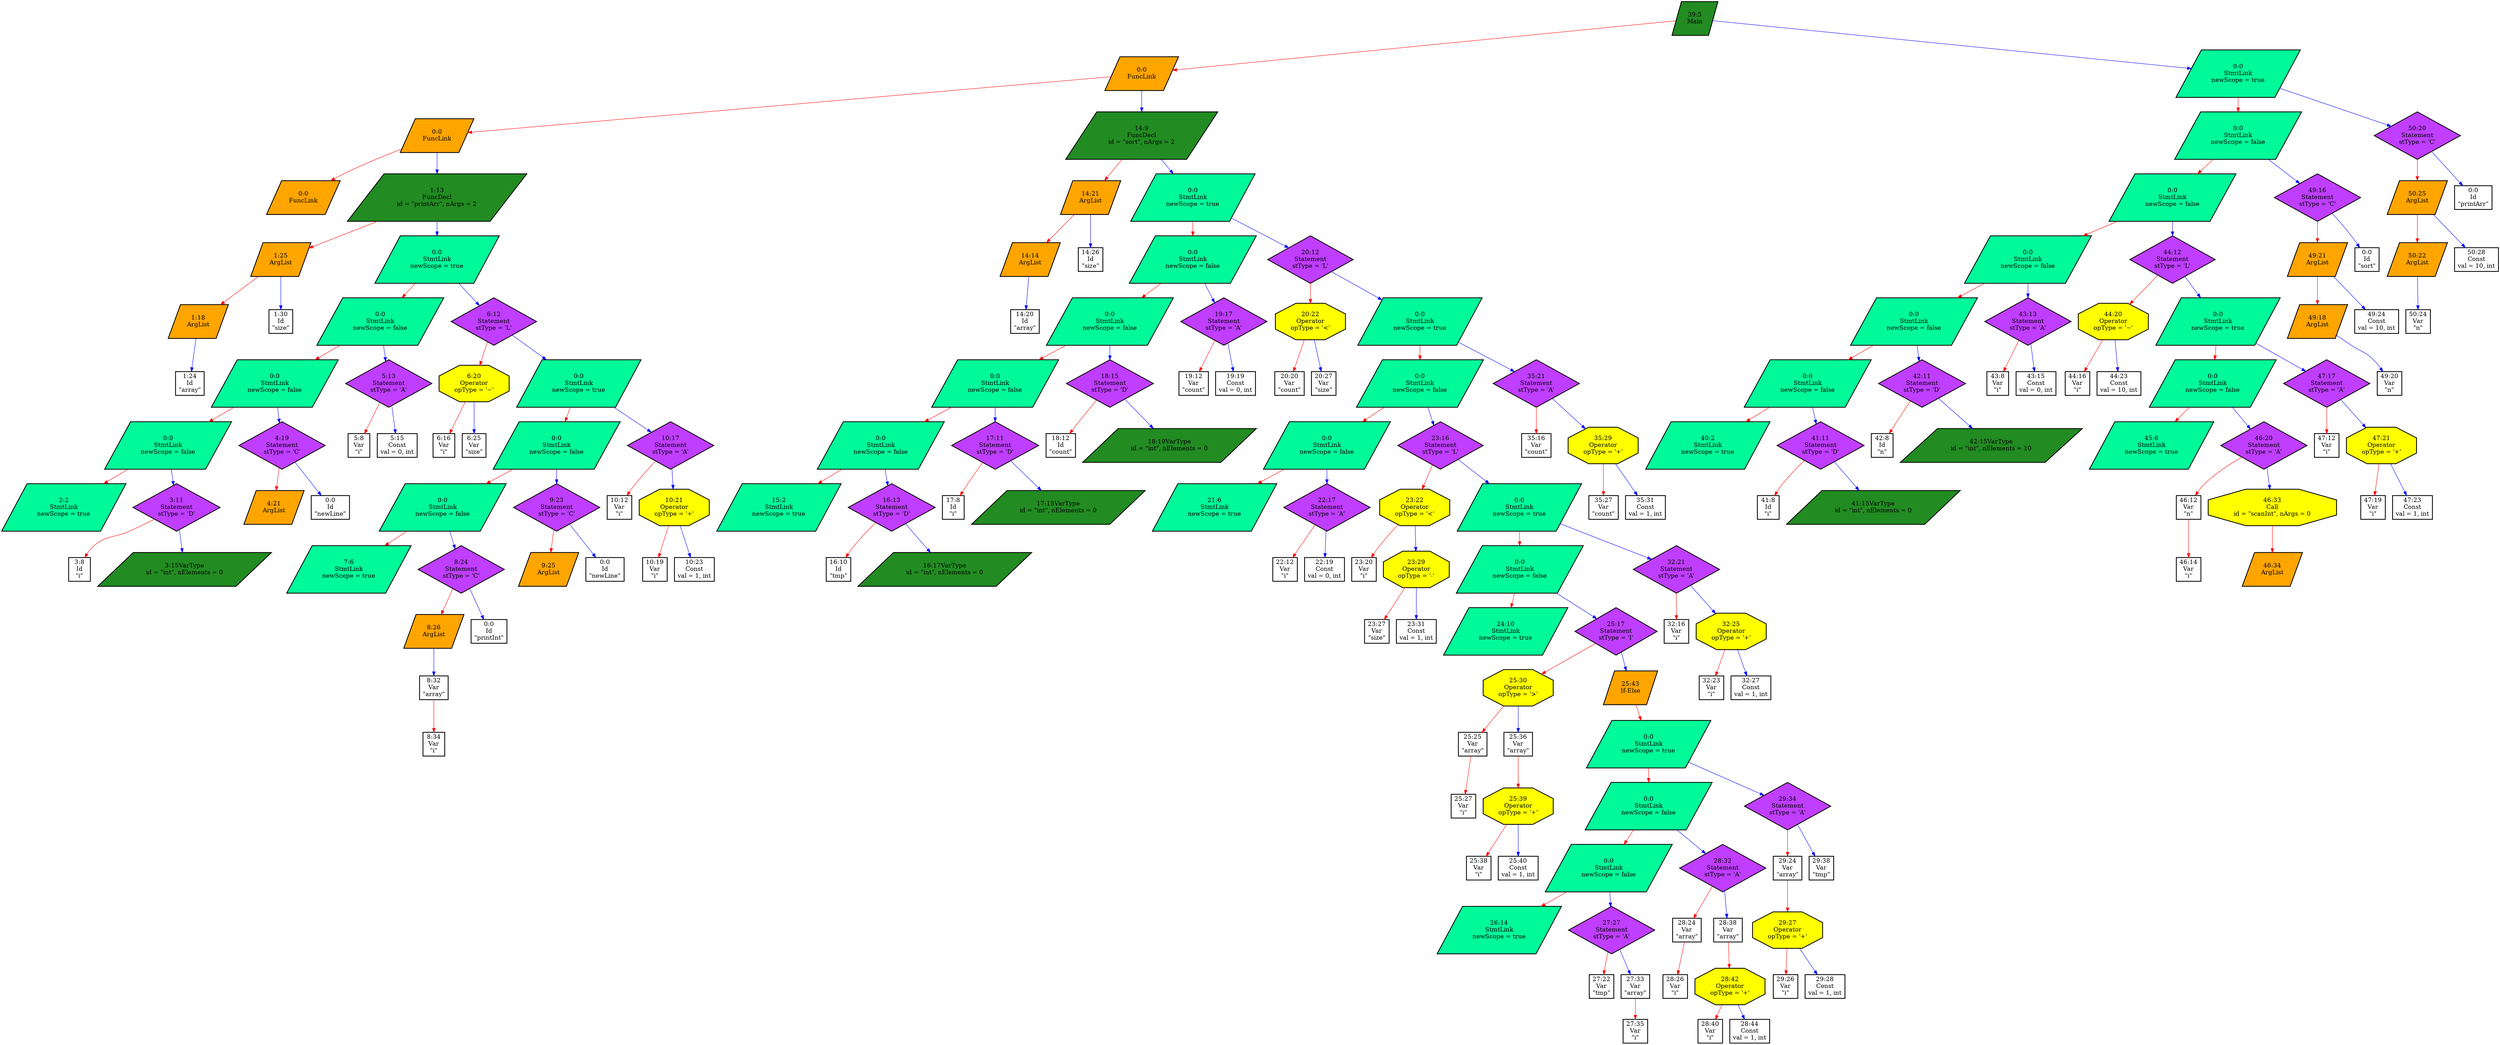 digraph
{
dpi = 300;
v0x556d9e7a5ba0[label = "39:5\nMain", shape = "parallelogram", fillcolor = "forestgreen", style = "filled, bold", fontsize = 15];
v0x556d9e7a5ba0->v0x556d9e7a3e50 [color = "red"]
v0x556d9e7a3e50[label = "0:0\nFuncLink", shape = "parallelogram", fillcolor = "orange", style = "filled, bold", fontsize = 15];
v0x556d9e7a3e50->v0x556d9e7a2080 [color = "red"]
v0x556d9e7a2080[label = "0:0\nFuncLink", shape = "parallelogram", fillcolor = "orange", style = "filled, bold", fontsize = 15];
v0x556d9e7a2080->v0x556d9e7a7070 [color = "red"]
v0x556d9e7a7070[label = "0:0\nFuncLink", shape = "parallelogram", fillcolor = "orange", style = "filled, bold", fontsize = 15];
v0x556d9e7a2080->v0x556d9e7a1570 [color = "blue"]
v0x556d9e7a1570[label = "1:13\nFuncDecl\nid = \"printArr\", nArgs = 2", shape = "parallelogram", style = "filled, bold", fillcolor = "forestgreen", fontsize = 15];
v0x556d9e7a1570->v0x556d9e7a16e0 [color = "red"]
v0x556d9e7a16e0[label = "1:25\nArgList", shape = "parallelogram", fillcolor = "orange", style = "filled, bold", fontsize = 15];
v0x556d9e7a16e0->v0x556d9e7a15f0 [color = "red"]
v0x556d9e7a15f0[label = "1:18\nArgList", shape = "parallelogram", fillcolor = "orange", style = "filled, bold", fontsize = 15];
v0x556d9e7a15f0->v0x556d9e7a1640 [color = "blue"]
v0x556d9e7a1640[label = "1:24\nId\n\"array\"", shape = "record", style = "bold", fontsize = 15]; 
v0x556d9e7a16e0->v0x556d9e7a1760 [color = "blue"]
v0x556d9e7a1760[label = "1:30\nId\n\"size\"", shape = "record", style = "bold", fontsize = 15]; 
v0x556d9e7a1570->v0x556d9e7a2900 [color = "blue"]
v0x556d9e7a2900[label = "0:0\nStmtLink\nnewScope = true", shape = "parallelogram", fillcolor = "mediumspringgreen", style = "filled, bold", fontsize = 15];
v0x556d9e7a2900->v0x556d9e7a1cc0 [color = "red"]
v0x556d9e7a1cc0[label = "0:0\nStmtLink\nnewScope = false", shape = "parallelogram", fillcolor = "mediumspringgreen", style = "filled, bold", fontsize = 15];
v0x556d9e7a1cc0->v0x556d9e7a7160 [color = "red"]
v0x556d9e7a7160[label = "0:0\nStmtLink\nnewScope = false", shape = "parallelogram", fillcolor = "mediumspringgreen", style = "filled, bold", fontsize = 15];
v0x556d9e7a7160->v0x556d9e7a70c0 [color = "red"]
v0x556d9e7a70c0[label = "0:0\nStmtLink\nnewScope = false", shape = "parallelogram", fillcolor = "mediumspringgreen", style = "filled, bold", fontsize = 15];
v0x556d9e7a70c0->v0x556d9e7a17b0 [color = "red"]
v0x556d9e7a17b0[label = "2:2\nStmtLink\nnewScope = true", shape = "parallelogram", fillcolor = "mediumspringgreen", style = "filled, bold", fontsize = 15];
v0x556d9e7a70c0->v0x556d9e7a1930 [color = "blue"]
v0x556d9e7a1930[label = "3:11\nStatement\nstType = 'D'", shape = "diamond", style = "filled, bold", fillcolor = "darkorchid1", fontsize = 15];
v0x556d9e7a1930->v0x556d9e7a18e0 [color = "red"]
v0x556d9e7a18e0[label = "3:8\nId\n\"i\"", shape = "record", style = "bold", fontsize = 15]; 
v0x556d9e7a1930->v0x556d9e7a1980 [color = "blue"]
v0x556d9e7a1980[label = "3:15\VarType\nid = \"int\", nElements = 0", shape = "parallelogram", style = "filled, bold", fillcolor = "forestgreen", fontsize = 15];
v0x556d9e7a7160->v0x556d9e7a1ac0 [color = "blue"]
v0x556d9e7a1ac0[label = "4:19\nStatement\nstType = 'C'", shape = "diamond", style = "filled, bold", fillcolor = "darkorchid1", fontsize = 15];
v0x556d9e7a1ac0->v0x556d9e7a1b10 [color = "red"]
v0x556d9e7a1b10[label = "4:21\nArgList", shape = "parallelogram", fillcolor = "orange", style = "filled, bold", fontsize = 15];
v0x556d9e7a1ac0->v0x556d9e7a7110 [color = "blue"]
v0x556d9e7a7110[label = "0:0\nId\n\"newLine\"", shape = "record", style = "bold", fontsize = 15]; 
v0x556d9e7a1cc0->v0x556d9e7a1d60 [color = "blue"]
v0x556d9e7a1d60[label = "5:13\nStatement\nstType = 'A'", shape = "diamond", style = "filled, bold", fillcolor = "darkorchid1", fontsize = 15];
v0x556d9e7a1d60->v0x556d9e7a1d10 [color = "red"]
v0x556d9e7a1d10[label = "5:8\nVar\n\"i\"", shape = "record", style = "bold", fontsize = 15]; 
v0x556d9e7a1d60->v0x556d9e7a1db0 [color = "blue"]
v0x556d9e7a1db0[label = "5:15\nConst\nval = 0, int", shape = "record", style = "bold", fontsize = 15];
v0x556d9e7a2900->v0x556d9e7a1e50 [color = "blue"]
v0x556d9e7a1e50[label = "6:12\nStatement\nstType = 'L'", shape = "diamond", style = "filled, bold", fillcolor = "darkorchid1", fontsize = 15];
v0x556d9e7a1e50->v0x556d9e7a1f40 [color = "red"]
v0x556d9e7a1f40[label = "6:20\nOperator\nopType = '~'", shape = "octagon", style = "filled, bold", fillcolor = "yellow", fontsize = 15];
v0x556d9e7a1f40->v0x556d9e7a1ef0 [color = "red"]
v0x556d9e7a1ef0[label = "6:16\nVar\n\"i\"", shape = "record", style = "bold", fontsize = 15]; 
v0x556d9e7a1f40->v0x556d9e7a1f90 [color = "blue"]
v0x556d9e7a1f90[label = "6:25\nVar\n\"size\"", shape = "record", style = "bold", fontsize = 15]; 
v0x556d9e7a1e50->v0x556d9e7a2b20 [color = "blue"]
v0x556d9e7a2b20[label = "0:0\nStmtLink\nnewScope = true", shape = "parallelogram", fillcolor = "mediumspringgreen", style = "filled, bold", fontsize = 15];
v0x556d9e7a2b20->v0x556d9e7a2950 [color = "red"]
v0x556d9e7a2950[label = "0:0\nStmtLink\nnewScope = false", shape = "parallelogram", fillcolor = "mediumspringgreen", style = "filled, bold", fontsize = 15];
v0x556d9e7a2950->v0x556d9e7a20d0 [color = "red"]
v0x556d9e7a20d0[label = "0:0\nStmtLink\nnewScope = false", shape = "parallelogram", fillcolor = "mediumspringgreen", style = "filled, bold", fontsize = 15];
v0x556d9e7a20d0->v0x556d9e7a2030 [color = "red"]
v0x556d9e7a2030[label = "7:6\nStmtLink\nnewScope = true", shape = "parallelogram", fillcolor = "mediumspringgreen", style = "filled, bold", fontsize = 15];
v0x556d9e7a20d0->v0x556d9e7a2120 [color = "blue"]
v0x556d9e7a2120[label = "8:24\nStatement\nstType = 'C'", shape = "diamond", style = "filled, bold", fillcolor = "darkorchid1", fontsize = 15];
v0x556d9e7a2120->v0x556d9e7a2170 [color = "red"]
v0x556d9e7a2170[label = "8:26\nArgList", shape = "parallelogram", fillcolor = "orange", style = "filled, bold", fontsize = 15];
v0x556d9e7a2170->v0x556d9e7a23d0 [color = "blue"]
v0x556d9e7a23d0[label = "8:32\nVar\n\"array\"", shape = "record", style = "bold", fontsize = 15]; 
v0x556d9e7a23d0->v0x556d9e7a2470 [color = "red"]
v0x556d9e7a2470[label = "8:34\nVar\n\"i\"", shape = "record", style = "bold", fontsize = 15]; 
v0x556d9e7a2120->v0x556d9e7a28b0 [color = "blue"]
v0x556d9e7a28b0[label = "0:0\nId\n\"printInt\"", shape = "record", style = "bold", fontsize = 15]; 
v0x556d9e7a2950->v0x556d9e7a2a30 [color = "blue"]
v0x556d9e7a2a30[label = "9:23\nStatement\nstType = 'C'", shape = "diamond", style = "filled, bold", fillcolor = "darkorchid1", fontsize = 15];
v0x556d9e7a2a30->v0x556d9e7a2a80 [color = "red"]
v0x556d9e7a2a80[label = "9:25\nArgList", shape = "parallelogram", fillcolor = "orange", style = "filled, bold", fontsize = 15];
v0x556d9e7a2a30->v0x556d9e7a2ad0 [color = "blue"]
v0x556d9e7a2ad0[label = "0:0\nId\n\"newLine\"", shape = "record", style = "bold", fontsize = 15]; 
v0x556d9e7a2b20->v0x556d9e7a2bc0 [color = "blue"]
v0x556d9e7a2bc0[label = "10:17\nStatement\nstType = 'A'", shape = "diamond", style = "filled, bold", fillcolor = "darkorchid1", fontsize = 15];
v0x556d9e7a2bc0->v0x556d9e7a2b70 [color = "red"]
v0x556d9e7a2b70[label = "10:12\nVar\n\"i\"", shape = "record", style = "bold", fontsize = 15]; 
v0x556d9e7a2bc0->v0x556d9e7a2c60 [color = "blue"]
v0x556d9e7a2c60[label = "10:21\nOperator\nopType = '+'", shape = "octagon", style = "filled, bold", fillcolor = "yellow", fontsize = 15];
v0x556d9e7a2c60->v0x556d9e7a2c10 [color = "red"]
v0x556d9e7a2c10[label = "10:19\nVar\n\"i\"", shape = "record", style = "bold", fontsize = 15]; 
v0x556d9e7a2c60->v0x556d9e7a2cb0 [color = "blue"]
v0x556d9e7a2cb0[label = "10:23\nConst\nval = 1, int", shape = "record", style = "bold", fontsize = 15];
v0x556d9e7a3e50->v0x556d9e7a2df0 [color = "blue"]
v0x556d9e7a2df0[label = "14:9\nFuncDecl\nid = \"sort\", nArgs = 2", shape = "parallelogram", style = "filled, bold", fillcolor = "forestgreen", fontsize = 15];
v0x556d9e7a2df0->v0x556d9e7a2ee0 [color = "red"]
v0x556d9e7a2ee0[label = "14:21\nArgList", shape = "parallelogram", fillcolor = "orange", style = "filled, bold", fontsize = 15];
v0x556d9e7a2ee0->v0x556d9e7a2e40 [color = "red"]
v0x556d9e7a2e40[label = "14:14\nArgList", shape = "parallelogram", fillcolor = "orange", style = "filled, bold", fontsize = 15];
v0x556d9e7a2e40->v0x556d9e7a2e90 [color = "blue"]
v0x556d9e7a2e90[label = "14:20\nId\n\"array\"", shape = "record", style = "bold", fontsize = 15]; 
v0x556d9e7a2ee0->v0x556d9e7a2f30 [color = "blue"]
v0x556d9e7a2f30[label = "14:26\nId\n\"size\"", shape = "record", style = "bold", fontsize = 15]; 
v0x556d9e7a2df0->v0x556d9e7a4030 [color = "blue"]
v0x556d9e7a4030[label = "0:0\nStmtLink\nnewScope = true", shape = "parallelogram", fillcolor = "mediumspringgreen", style = "filled, bold", fontsize = 15];
v0x556d9e7a4030->v0x556d9e7a37a0 [color = "red"]
v0x556d9e7a37a0[label = "0:0\nStmtLink\nnewScope = false", shape = "parallelogram", fillcolor = "mediumspringgreen", style = "filled, bold", fontsize = 15];
v0x556d9e7a37a0->v0x556d9e7a3660 [color = "red"]
v0x556d9e7a3660[label = "0:0\nStmtLink\nnewScope = false", shape = "parallelogram", fillcolor = "mediumspringgreen", style = "filled, bold", fontsize = 15];
v0x556d9e7a3660->v0x556d9e7a3110 [color = "red"]
v0x556d9e7a3110[label = "0:0\nStmtLink\nnewScope = false", shape = "parallelogram", fillcolor = "mediumspringgreen", style = "filled, bold", fontsize = 15];
v0x556d9e7a3110->v0x556d9e7a2fd0 [color = "red"]
v0x556d9e7a2fd0[label = "0:0\nStmtLink\nnewScope = false", shape = "parallelogram", fillcolor = "mediumspringgreen", style = "filled, bold", fontsize = 15];
v0x556d9e7a2fd0->v0x556d9e7a2f80 [color = "red"]
v0x556d9e7a2f80[label = "15:2\nStmtLink\nnewScope = true", shape = "parallelogram", fillcolor = "mediumspringgreen", style = "filled, bold", fontsize = 15];
v0x556d9e7a2fd0->v0x556d9e7a3070 [color = "blue"]
v0x556d9e7a3070[label = "16:13\nStatement\nstType = 'D'", shape = "diamond", style = "filled, bold", fillcolor = "darkorchid1", fontsize = 15];
v0x556d9e7a3070->v0x556d9e7a3020 [color = "red"]
v0x556d9e7a3020[label = "16:10\nId\n\"tmp\"", shape = "record", style = "bold", fontsize = 15]; 
v0x556d9e7a3070->v0x556d9e7a30c0 [color = "blue"]
v0x556d9e7a30c0[label = "16:17\VarType\nid = \"int\", nElements = 0", shape = "parallelogram", style = "filled, bold", fillcolor = "forestgreen", fontsize = 15];
v0x556d9e7a3110->v0x556d9e7a31b0 [color = "blue"]
v0x556d9e7a31b0[label = "17:11\nStatement\nstType = 'D'", shape = "diamond", style = "filled, bold", fillcolor = "darkorchid1", fontsize = 15];
v0x556d9e7a31b0->v0x556d9e7a3160 [color = "red"]
v0x556d9e7a3160[label = "17:8\nId\n\"i\"", shape = "record", style = "bold", fontsize = 15]; 
v0x556d9e7a31b0->v0x556d9e7a3610 [color = "blue"]
v0x556d9e7a3610[label = "17:15\VarType\nid = \"int\", nElements = 0", shape = "parallelogram", style = "filled, bold", fillcolor = "forestgreen", fontsize = 15];
v0x556d9e7a3660->v0x556d9e7a3700 [color = "blue"]
v0x556d9e7a3700[label = "18:15\nStatement\nstType = 'D'", shape = "diamond", style = "filled, bold", fillcolor = "darkorchid1", fontsize = 15];
v0x556d9e7a3700->v0x556d9e7a36b0 [color = "red"]
v0x556d9e7a36b0[label = "18:12\nId\n\"count\"", shape = "record", style = "bold", fontsize = 15]; 
v0x556d9e7a3700->v0x556d9e7a3750 [color = "blue"]
v0x556d9e7a3750[label = "18:19\VarType\nid = \"int\", nElements = 0", shape = "parallelogram", style = "filled, bold", fillcolor = "forestgreen", fontsize = 15];
v0x556d9e7a37a0->v0x556d9e7a3840 [color = "blue"]
v0x556d9e7a3840[label = "19:17\nStatement\nstType = 'A'", shape = "diamond", style = "filled, bold", fillcolor = "darkorchid1", fontsize = 15];
v0x556d9e7a3840->v0x556d9e7a37f0 [color = "red"]
v0x556d9e7a37f0[label = "19:12\nVar\n\"count\"", shape = "record", style = "bold", fontsize = 15]; 
v0x556d9e7a3840->v0x556d9e7a3890 [color = "blue"]
v0x556d9e7a3890[label = "19:19\nConst\nval = 0, int", shape = "record", style = "bold", fontsize = 15];
v0x556d9e7a4030->v0x556d9e7a3930 [color = "blue"]
v0x556d9e7a3930[label = "20:12\nStatement\nstType = 'L'", shape = "diamond", style = "filled, bold", fillcolor = "darkorchid1", fontsize = 15];
v0x556d9e7a3930->v0x556d9e7a3a20 [color = "red"]
v0x556d9e7a3a20[label = "20:22\nOperator\nopType = '<'", shape = "octagon", style = "filled, bold", fillcolor = "yellow", fontsize = 15];
v0x556d9e7a3a20->v0x556d9e7a39d0 [color = "red"]
v0x556d9e7a39d0[label = "20:20\nVar\n\"count\"", shape = "record", style = "bold", fontsize = 15]; 
v0x556d9e7a3a20->v0x556d9e7a3b80 [color = "blue"]
v0x556d9e7a3b80[label = "20:27\nVar\n\"size\"", shape = "record", style = "bold", fontsize = 15]; 
v0x556d9e7a3930->v0x556d9e7a5920 [color = "blue"]
v0x556d9e7a5920[label = "0:0\nStmtLink\nnewScope = true", shape = "parallelogram", fillcolor = "mediumspringgreen", style = "filled, bold", fontsize = 15];
v0x556d9e7a5920->v0x556d9e7a40d0 [color = "red"]
v0x556d9e7a40d0[label = "0:0\nStmtLink\nnewScope = false", shape = "parallelogram", fillcolor = "mediumspringgreen", style = "filled, bold", fontsize = 15];
v0x556d9e7a40d0->v0x556d9e7a3c70 [color = "red"]
v0x556d9e7a3c70[label = "0:0\nStmtLink\nnewScope = false", shape = "parallelogram", fillcolor = "mediumspringgreen", style = "filled, bold", fontsize = 15];
v0x556d9e7a3c70->v0x556d9e7a3c20 [color = "red"]
v0x556d9e7a3c20[label = "21:6\nStmtLink\nnewScope = true", shape = "parallelogram", fillcolor = "mediumspringgreen", style = "filled, bold", fontsize = 15];
v0x556d9e7a3c70->v0x556d9e7a3d10 [color = "blue"]
v0x556d9e7a3d10[label = "22:17\nStatement\nstType = 'A'", shape = "diamond", style = "filled, bold", fillcolor = "darkorchid1", fontsize = 15];
v0x556d9e7a3d10->v0x556d9e7a3cc0 [color = "red"]
v0x556d9e7a3cc0[label = "22:12\nVar\n\"i\"", shape = "record", style = "bold", fontsize = 15]; 
v0x556d9e7a3d10->v0x556d9e7a3d60 [color = "blue"]
v0x556d9e7a3d60[label = "22:19\nConst\nval = 0, int", shape = "record", style = "bold", fontsize = 15];
v0x556d9e7a40d0->v0x556d9e7a3e00 [color = "blue"]
v0x556d9e7a3e00[label = "23:16\nStatement\nstType = 'L'", shape = "diamond", style = "filled, bold", fillcolor = "darkorchid1", fontsize = 15];
v0x556d9e7a3e00->v0x556d9e7a3ef0 [color = "red"]
v0x556d9e7a3ef0[label = "23:22\nOperator\nopType = '<'", shape = "octagon", style = "filled, bold", fillcolor = "yellow", fontsize = 15];
v0x556d9e7a3ef0->v0x556d9e7a3ea0 [color = "red"]
v0x556d9e7a3ea0[label = "23:20\nVar\n\"i\"", shape = "record", style = "bold", fontsize = 15]; 
v0x556d9e7a3ef0->v0x556d9e7a3f90 [color = "blue"]
v0x556d9e7a3f90[label = "23:29\nOperator\nopType = '-'", shape = "octagon", style = "filled, bold", fillcolor = "yellow", fontsize = 15];
v0x556d9e7a3f90->v0x556d9e7a3f40 [color = "red"]
v0x556d9e7a3f40[label = "23:27\nVar\n\"size\"", shape = "record", style = "bold", fontsize = 15]; 
v0x556d9e7a3f90->v0x556d9e7a3fe0 [color = "blue"]
v0x556d9e7a3fe0[label = "23:31\nConst\nval = 1, int", shape = "record", style = "bold", fontsize = 15];
v0x556d9e7a3e00->v0x556d9e7a56f0 [color = "blue"]
v0x556d9e7a56f0[label = "0:0\nStmtLink\nnewScope = true", shape = "parallelogram", fillcolor = "mediumspringgreen", style = "filled, bold", fontsize = 15];
v0x556d9e7a56f0->v0x556d9e7a4170 [color = "red"]
v0x556d9e7a4170[label = "0:0\nStmtLink\nnewScope = false", shape = "parallelogram", fillcolor = "mediumspringgreen", style = "filled, bold", fontsize = 15];
v0x556d9e7a4170->v0x556d9e7a4080 [color = "red"]
v0x556d9e7a4080[label = "24:10\nStmtLink\nnewScope = true", shape = "parallelogram", fillcolor = "mediumspringgreen", style = "filled, bold", fontsize = 15];
v0x556d9e7a4170->v0x556d9e7a4120 [color = "blue"]
v0x556d9e7a4120[label = "25:17\nStatement\nstType = 'I'", shape = "diamond", style = "filled, bold", fillcolor = "darkorchid1", fontsize = 15];
v0x556d9e7a4120->v0x556d9e7a4300 [color = "red"]
v0x556d9e7a4300[label = "25:30\nOperator\nopType = '>'", shape = "octagon", style = "filled, bold", fillcolor = "yellow", fontsize = 15];
v0x556d9e7a4300->v0x556d9e7a41c0 [color = "red"]
v0x556d9e7a41c0[label = "25:25\nVar\n\"array\"", shape = "record", style = "bold", fontsize = 15]; 
v0x556d9e7a41c0->v0x556d9e7a4260 [color = "red"]
v0x556d9e7a4260[label = "25:27\nVar\n\"i\"", shape = "record", style = "bold", fontsize = 15]; 
v0x556d9e7a4300->v0x556d9e7a4350 [color = "blue"]
v0x556d9e7a4350[label = "25:36\nVar\n\"array\"", shape = "record", style = "bold", fontsize = 15]; 
v0x556d9e7a4350->v0x556d9e7a4440 [color = "red"]
v0x556d9e7a4440[label = "25:39\nOperator\nopType = '+'", shape = "octagon", style = "filled, bold", fillcolor = "yellow", fontsize = 15];
v0x556d9e7a4440->v0x556d9e7a43f0 [color = "red"]
v0x556d9e7a43f0[label = "25:38\nVar\n\"i\"", shape = "record", style = "bold", fontsize = 15]; 
v0x556d9e7a4440->v0x556d9e7a4490 [color = "blue"]
v0x556d9e7a4490[label = "25:40\nConst\nval = 1, int", shape = "record", style = "bold", fontsize = 15];
v0x556d9e7a4120->v0x556d9e7a4530 [color = "blue"]
v0x556d9e7a4530[label = "25:43\nIf-Else", shape = "parallelogram", fillcolor = "orange", style = "filled, bold", fontsize = 15];
v0x556d9e7a4530->v0x556d9e7a53d0 [color = "red"]
v0x556d9e7a53d0[label = "0:0\nStmtLink\nnewScope = true", shape = "parallelogram", fillcolor = "mediumspringgreen", style = "filled, bold", fontsize = 15];
v0x556d9e7a53d0->v0x556d9e7a4800 [color = "red"]
v0x556d9e7a4800[label = "0:0\nStmtLink\nnewScope = false", shape = "parallelogram", fillcolor = "mediumspringgreen", style = "filled, bold", fontsize = 15];
v0x556d9e7a4800->v0x556d9e7a45d0 [color = "red"]
v0x556d9e7a45d0[label = "0:0\nStmtLink\nnewScope = false", shape = "parallelogram", fillcolor = "mediumspringgreen", style = "filled, bold", fontsize = 15];
v0x556d9e7a45d0->v0x556d9e7a4580 [color = "red"]
v0x556d9e7a4580[label = "26:14\nStmtLink\nnewScope = true", shape = "parallelogram", fillcolor = "mediumspringgreen", style = "filled, bold", fontsize = 15];
v0x556d9e7a45d0->v0x556d9e7a4670 [color = "blue"]
v0x556d9e7a4670[label = "27:27\nStatement\nstType = 'A'", shape = "diamond", style = "filled, bold", fillcolor = "darkorchid1", fontsize = 15];
v0x556d9e7a4670->v0x556d9e7a4620 [color = "red"]
v0x556d9e7a4620[label = "27:22\nVar\n\"tmp\"", shape = "record", style = "bold", fontsize = 15]; 
v0x556d9e7a4670->v0x556d9e7a46c0 [color = "blue"]
v0x556d9e7a46c0[label = "27:33\nVar\n\"array\"", shape = "record", style = "bold", fontsize = 15]; 
v0x556d9e7a46c0->v0x556d9e7a4760 [color = "red"]
v0x556d9e7a4760[label = "27:35\nVar\n\"i\"", shape = "record", style = "bold", fontsize = 15]; 
v0x556d9e7a4800->v0x556d9e7a4990 [color = "blue"]
v0x556d9e7a4990[label = "28:32\nStatement\nstType = 'A'", shape = "diamond", style = "filled, bold", fillcolor = "darkorchid1", fontsize = 15];
v0x556d9e7a4990->v0x556d9e7a4850 [color = "red"]
v0x556d9e7a4850[label = "28:24\nVar\n\"array\"", shape = "record", style = "bold", fontsize = 15]; 
v0x556d9e7a4850->v0x556d9e7a48f0 [color = "red"]
v0x556d9e7a48f0[label = "28:26\nVar\n\"i\"", shape = "record", style = "bold", fontsize = 15]; 
v0x556d9e7a4990->v0x556d9e7a49e0 [color = "blue"]
v0x556d9e7a49e0[label = "28:38\nVar\n\"array\"", shape = "record", style = "bold", fontsize = 15]; 
v0x556d9e7a49e0->v0x556d9e7a4ad0 [color = "red"]
v0x556d9e7a4ad0[label = "28:42\nOperator\nopType = '+'", shape = "octagon", style = "filled, bold", fillcolor = "yellow", fontsize = 15];
v0x556d9e7a4ad0->v0x556d9e7a4a80 [color = "red"]
v0x556d9e7a4a80[label = "28:40\nVar\n\"i\"", shape = "record", style = "bold", fontsize = 15]; 
v0x556d9e7a4ad0->v0x556d9e7a5330 [color = "blue"]
v0x556d9e7a5330[label = "28:44\nConst\nval = 1, int", shape = "record", style = "bold", fontsize = 15];
v0x556d9e7a53d0->v0x556d9e7a5600 [color = "blue"]
v0x556d9e7a5600[label = "29:34\nStatement\nstType = 'A'", shape = "diamond", style = "filled, bold", fillcolor = "darkorchid1", fontsize = 15];
v0x556d9e7a5600->v0x556d9e7a5420 [color = "red"]
v0x556d9e7a5420[label = "29:24\nVar\n\"array\"", shape = "record", style = "bold", fontsize = 15]; 
v0x556d9e7a5420->v0x556d9e7a5510 [color = "red"]
v0x556d9e7a5510[label = "29:27\nOperator\nopType = '+'", shape = "octagon", style = "filled, bold", fillcolor = "yellow", fontsize = 15];
v0x556d9e7a5510->v0x556d9e7a54c0 [color = "red"]
v0x556d9e7a54c0[label = "29:26\nVar\n\"i\"", shape = "record", style = "bold", fontsize = 15]; 
v0x556d9e7a5510->v0x556d9e7a5560 [color = "blue"]
v0x556d9e7a5560[label = "29:28\nConst\nval = 1, int", shape = "record", style = "bold", fontsize = 15];
v0x556d9e7a5600->v0x556d9e7a5650 [color = "blue"]
v0x556d9e7a5650[label = "29:38\nVar\n\"tmp\"", shape = "record", style = "bold", fontsize = 15]; 
v0x556d9e7a56f0->v0x556d9e7a5790 [color = "blue"]
v0x556d9e7a5790[label = "32:21\nStatement\nstType = 'A'", shape = "diamond", style = "filled, bold", fillcolor = "darkorchid1", fontsize = 15];
v0x556d9e7a5790->v0x556d9e7a5740 [color = "red"]
v0x556d9e7a5740[label = "32:16\nVar\n\"i\"", shape = "record", style = "bold", fontsize = 15]; 
v0x556d9e7a5790->v0x556d9e7a5830 [color = "blue"]
v0x556d9e7a5830[label = "32:25\nOperator\nopType = '+'", shape = "octagon", style = "filled, bold", fillcolor = "yellow", fontsize = 15];
v0x556d9e7a5830->v0x556d9e7a57e0 [color = "red"]
v0x556d9e7a57e0[label = "32:23\nVar\n\"i\"", shape = "record", style = "bold", fontsize = 15]; 
v0x556d9e7a5830->v0x556d9e7a5880 [color = "blue"]
v0x556d9e7a5880[label = "32:27\nConst\nval = 1, int", shape = "record", style = "bold", fontsize = 15];
v0x556d9e7a5920->v0x556d9e7a59c0 [color = "blue"]
v0x556d9e7a59c0[label = "35:21\nStatement\nstType = 'A'", shape = "diamond", style = "filled, bold", fillcolor = "darkorchid1", fontsize = 15];
v0x556d9e7a59c0->v0x556d9e7a5970 [color = "red"]
v0x556d9e7a5970[label = "35:16\nVar\n\"count\"", shape = "record", style = "bold", fontsize = 15]; 
v0x556d9e7a59c0->v0x556d9e7a5a60 [color = "blue"]
v0x556d9e7a5a60[label = "35:29\nOperator\nopType = '+'", shape = "octagon", style = "filled, bold", fillcolor = "yellow", fontsize = 15];
v0x556d9e7a5a60->v0x556d9e7a5a10 [color = "red"]
v0x556d9e7a5a10[label = "35:27\nVar\n\"count\"", shape = "record", style = "bold", fontsize = 15]; 
v0x556d9e7a5a60->v0x556d9e7a5ab0 [color = "blue"]
v0x556d9e7a5ab0[label = "35:31\nConst\nval = 1, int", shape = "record", style = "bold", fontsize = 15];
v0x556d9e7a5ba0->v0x556d9e7a6b90 [color = "blue"]
v0x556d9e7a6b90[label = "0:0\nStmtLink\nnewScope = true", shape = "parallelogram", fillcolor = "mediumspringgreen", style = "filled, bold", fontsize = 15];
v0x556d9e7a6b90->v0x556d9e7a6910 [color = "red"]
v0x556d9e7a6910[label = "0:0\nStmtLink\nnewScope = false", shape = "parallelogram", fillcolor = "mediumspringgreen", style = "filled, bold", fontsize = 15];
v0x556d9e7a6910->v0x556d9e7a6550 [color = "red"]
v0x556d9e7a6550[label = "0:0\nStmtLink\nnewScope = false", shape = "parallelogram", fillcolor = "mediumspringgreen", style = "filled, bold", fontsize = 15];
v0x556d9e7a6550->v0x556d9e7a5fb0 [color = "red"]
v0x556d9e7a5fb0[label = "0:0\nStmtLink\nnewScope = false", shape = "parallelogram", fillcolor = "mediumspringgreen", style = "filled, bold", fontsize = 15];
v0x556d9e7a5fb0->v0x556d9e7a5d80 [color = "red"]
v0x556d9e7a5d80[label = "0:0\nStmtLink\nnewScope = false", shape = "parallelogram", fillcolor = "mediumspringgreen", style = "filled, bold", fontsize = 15];
v0x556d9e7a5d80->v0x556d9e7a5c40 [color = "red"]
v0x556d9e7a5c40[label = "0:0\nStmtLink\nnewScope = false", shape = "parallelogram", fillcolor = "mediumspringgreen", style = "filled, bold", fontsize = 15];
v0x556d9e7a5c40->v0x556d9e7a5bf0 [color = "red"]
v0x556d9e7a5bf0[label = "40:2\nStmtLink\nnewScope = true", shape = "parallelogram", fillcolor = "mediumspringgreen", style = "filled, bold", fontsize = 15];
v0x556d9e7a5c40->v0x556d9e7a5ce0 [color = "blue"]
v0x556d9e7a5ce0[label = "41:11\nStatement\nstType = 'D'", shape = "diamond", style = "filled, bold", fillcolor = "darkorchid1", fontsize = 15];
v0x556d9e7a5ce0->v0x556d9e7a5c90 [color = "red"]
v0x556d9e7a5c90[label = "41:8\nId\n\"i\"", shape = "record", style = "bold", fontsize = 15]; 
v0x556d9e7a5ce0->v0x556d9e7a5d30 [color = "blue"]
v0x556d9e7a5d30[label = "41:15\VarType\nid = \"int\", nElements = 0", shape = "parallelogram", style = "filled, bold", fillcolor = "forestgreen", fontsize = 15];
v0x556d9e7a5d80->v0x556d9e7a5e20 [color = "blue"]
v0x556d9e7a5e20[label = "42:11\nStatement\nstType = 'D'", shape = "diamond", style = "filled, bold", fillcolor = "darkorchid1", fontsize = 15];
v0x556d9e7a5e20->v0x556d9e7a5dd0 [color = "red"]
v0x556d9e7a5dd0[label = "42:8\nId\n\"n\"", shape = "record", style = "bold", fontsize = 15]; 
v0x556d9e7a5e20->v0x556d9e7a5e70 [color = "blue"]
v0x556d9e7a5e70[label = "42:15\VarType\nid = \"int\", nElements = 10", shape = "parallelogram", style = "filled, bold", fillcolor = "forestgreen", fontsize = 15];
v0x556d9e7a5fb0->v0x556d9e7a6050 [color = "blue"]
v0x556d9e7a6050[label = "43:13\nStatement\nstType = 'A'", shape = "diamond", style = "filled, bold", fillcolor = "darkorchid1", fontsize = 15];
v0x556d9e7a6050->v0x556d9e7a6000 [color = "red"]
v0x556d9e7a6000[label = "43:8\nVar\n\"i\"", shape = "record", style = "bold", fontsize = 15]; 
v0x556d9e7a6050->v0x556d9e7a60a0 [color = "blue"]
v0x556d9e7a60a0[label = "43:15\nConst\nval = 0, int", shape = "record", style = "bold", fontsize = 15];
v0x556d9e7a6550->v0x556d9e7a6140 [color = "blue"]
v0x556d9e7a6140[label = "44:12\nStatement\nstType = 'L'", shape = "diamond", style = "filled, bold", fillcolor = "darkorchid1", fontsize = 15];
v0x556d9e7a6140->v0x556d9e7a6230 [color = "red"]
v0x556d9e7a6230[label = "44:20\nOperator\nopType = '~'", shape = "octagon", style = "filled, bold", fillcolor = "yellow", fontsize = 15];
v0x556d9e7a6230->v0x556d9e7a61e0 [color = "red"]
v0x556d9e7a61e0[label = "44:16\nVar\n\"i\"", shape = "record", style = "bold", fontsize = 15]; 
v0x556d9e7a6230->v0x556d9e7a6280 [color = "blue"]
v0x556d9e7a6280[label = "44:23\nConst\nval = 10, int", shape = "record", style = "bold", fontsize = 15];
v0x556d9e7a6140->v0x556d9e7a6690 [color = "blue"]
v0x556d9e7a6690[label = "0:0\nStmtLink\nnewScope = true", shape = "parallelogram", fillcolor = "mediumspringgreen", style = "filled, bold", fontsize = 15];
v0x556d9e7a6690->v0x556d9e7a6640 [color = "red"]
v0x556d9e7a6640[label = "0:0\nStmtLink\nnewScope = false", shape = "parallelogram", fillcolor = "mediumspringgreen", style = "filled, bold", fontsize = 15];
v0x556d9e7a6640->v0x556d9e7a6320 [color = "red"]
v0x556d9e7a6320[label = "45:6\nStmtLink\nnewScope = true", shape = "parallelogram", fillcolor = "mediumspringgreen", style = "filled, bold", fontsize = 15];
v0x556d9e7a6640->v0x556d9e7a6500 [color = "blue"]
v0x556d9e7a6500[label = "46:20\nStatement\nstType = 'A'", shape = "diamond", style = "filled, bold", fillcolor = "darkorchid1", fontsize = 15];
v0x556d9e7a6500->v0x556d9e7a63c0 [color = "red"]
v0x556d9e7a63c0[label = "46:12\nVar\n\"n\"", shape = "record", style = "bold", fontsize = 15]; 
v0x556d9e7a63c0->v0x556d9e7a6460 [color = "red"]
v0x556d9e7a6460[label = "46:14\nVar\n\"i\"", shape = "record", style = "bold", fontsize = 15]; 
v0x556d9e7a6500->v0x556d9e7a65a0 [color = "blue"]
v0x556d9e7a65a0[label = "46:33\nCall\nid = \"scanInt\", nArgs = 0", shape = "octagon", style = "filled, bold", fillcolor = "yellow", fontsize = 15];
v0x556d9e7a65a0->v0x556d9e7a65f0 [color = "red"]
v0x556d9e7a65f0[label = "46:34\nArgList", shape = "parallelogram", fillcolor = "orange", style = "filled, bold", fontsize = 15];
v0x556d9e7a6690->v0x556d9e7a6730 [color = "blue"]
v0x556d9e7a6730[label = "47:17\nStatement\nstType = 'A'", shape = "diamond", style = "filled, bold", fillcolor = "darkorchid1", fontsize = 15];
v0x556d9e7a6730->v0x556d9e7a66e0 [color = "red"]
v0x556d9e7a66e0[label = "47:12\nVar\n\"i\"", shape = "record", style = "bold", fontsize = 15]; 
v0x556d9e7a6730->v0x556d9e7a67d0 [color = "blue"]
v0x556d9e7a67d0[label = "47:21\nOperator\nopType = '+'", shape = "octagon", style = "filled, bold", fillcolor = "yellow", fontsize = 15];
v0x556d9e7a67d0->v0x556d9e7a6780 [color = "red"]
v0x556d9e7a6780[label = "47:19\nVar\n\"i\"", shape = "record", style = "bold", fontsize = 15]; 
v0x556d9e7a67d0->v0x556d9e7a6820 [color = "blue"]
v0x556d9e7a6820[label = "47:23\nConst\nval = 1, int", shape = "record", style = "bold", fontsize = 15];
v0x556d9e7a6910->v0x556d9e7a6960 [color = "blue"]
v0x556d9e7a6960[label = "49:16\nStatement\nstType = 'C'", shape = "diamond", style = "filled, bold", fillcolor = "darkorchid1", fontsize = 15];
v0x556d9e7a6960->v0x556d9e7a6a50 [color = "red"]
v0x556d9e7a6a50[label = "49:21\nArgList", shape = "parallelogram", fillcolor = "orange", style = "filled, bold", fontsize = 15];
v0x556d9e7a6a50->v0x556d9e7a69b0 [color = "red"]
v0x556d9e7a69b0[label = "49:18\nArgList", shape = "parallelogram", fillcolor = "orange", style = "filled, bold", fontsize = 15];
v0x556d9e7a69b0->v0x556d9e7a6a00 [color = "blue"]
v0x556d9e7a6a00[label = "49:20\nVar\n\"n\"", shape = "record", style = "bold", fontsize = 15]; 
v0x556d9e7a6a50->v0x556d9e7a6aa0 [color = "blue"]
v0x556d9e7a6aa0[label = "49:24\nConst\nval = 10, int", shape = "record", style = "bold", fontsize = 15];
v0x556d9e7a6960->v0x556d9e7a6af0 [color = "blue"]
v0x556d9e7a6af0[label = "0:0\nId\n\"sort\"", shape = "record", style = "bold", fontsize = 15]; 
v0x556d9e7a6b90->v0x556d9e7a6df0 [color = "blue"]
v0x556d9e7a6df0[label = "50:20\nStatement\nstType = 'C'", shape = "diamond", style = "filled, bold", fillcolor = "darkorchid1", fontsize = 15];
v0x556d9e7a6df0->v0x556d9e7a6ee0 [color = "red"]
v0x556d9e7a6ee0[label = "50:25\nArgList", shape = "parallelogram", fillcolor = "orange", style = "filled, bold", fontsize = 15];
v0x556d9e7a6ee0->v0x556d9e7a6e40 [color = "red"]
v0x556d9e7a6e40[label = "50:22\nArgList", shape = "parallelogram", fillcolor = "orange", style = "filled, bold", fontsize = 15];
v0x556d9e7a6e40->v0x556d9e7a6e90 [color = "blue"]
v0x556d9e7a6e90[label = "50:24\nVar\n\"n\"", shape = "record", style = "bold", fontsize = 15]; 
v0x556d9e7a6ee0->v0x556d9e7a6f30 [color = "blue"]
v0x556d9e7a6f30[label = "50:28\nConst\nval = 10, int", shape = "record", style = "bold", fontsize = 15];
v0x556d9e7a6df0->v0x556d9e7a6f80 [color = "blue"]
v0x556d9e7a6f80[label = "0:0\nId\n\"printArr\"", shape = "record", style = "bold", fontsize = 15]; 
}